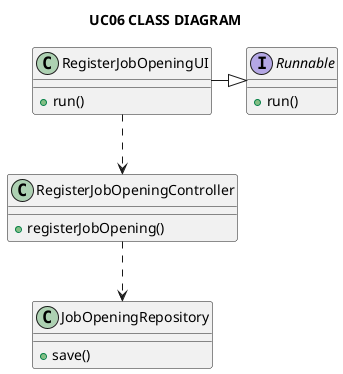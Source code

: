 @startuml

title UC06 CLASS DIAGRAM

interface Runnable {
    + run()
}

class RegisterJobOpeningUI {
    + run()
}

class RegisterJobOpeningController {
    + registerJobOpening()
}

class JobOpeningRepository {
    + save()
}

RegisterJobOpeningUI -|> Runnable
RegisterJobOpeningUI ..> RegisterJobOpeningController
RegisterJobOpeningController ..> JobOpeningRepository

@enduml